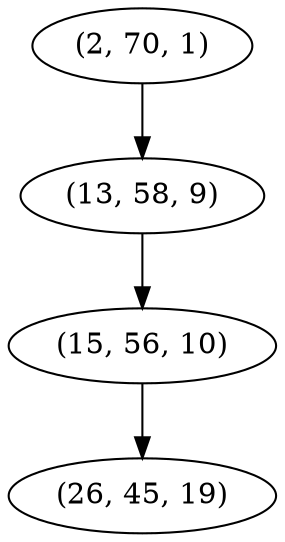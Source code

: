 digraph tree {
    "(2, 70, 1)";
    "(13, 58, 9)";
    "(15, 56, 10)";
    "(26, 45, 19)";
    "(2, 70, 1)" -> "(13, 58, 9)";
    "(13, 58, 9)" -> "(15, 56, 10)";
    "(15, 56, 10)" -> "(26, 45, 19)";
}
